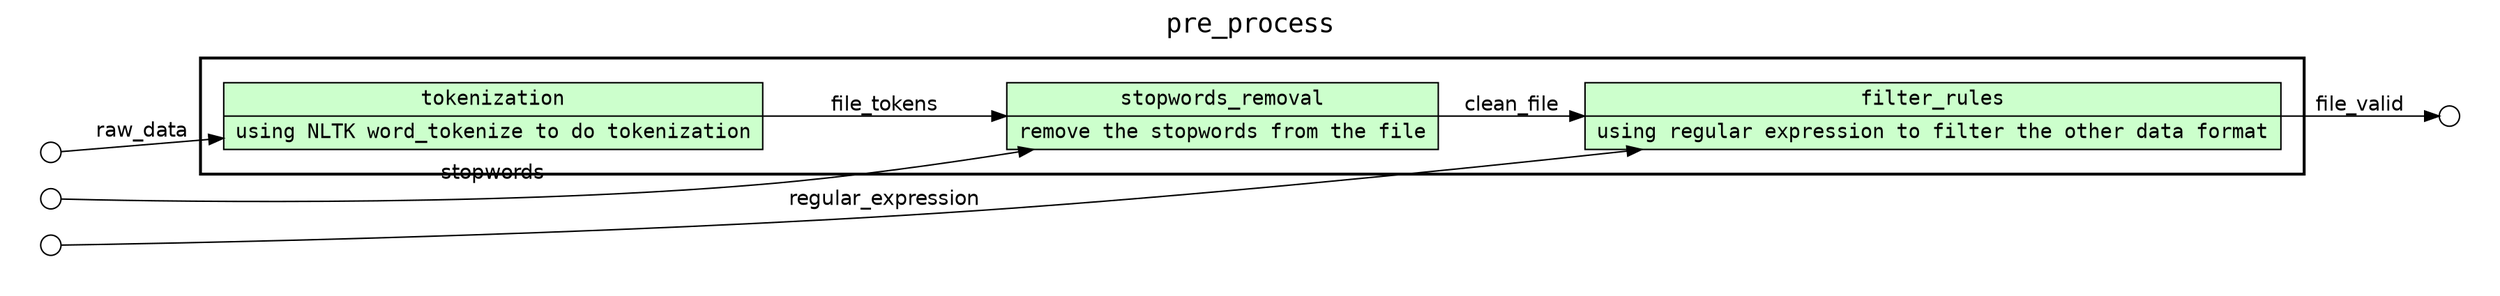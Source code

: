 digraph Workflow {
rankdir=LR
fontname=Courier; fontsize=18; labelloc=t
label=pre_process
subgraph cluster_workflow_box_outer { label=""; color=black; penwidth=2
subgraph cluster_workflow_box_inner { label=""; color=white
node[shape=box style=filled fillcolor="#CCFFCC" peripheries=1 fontname=Courier]
tokenization [shape=record rankdir=LR label="{{<f0> tokenization |<f1> using NLTK word_tokenize to do tokenization}}"];
stopwords_removal [shape=record rankdir=LR label="{{<f0> stopwords_removal |<f1> remove the stopwords from the file}}"];
filter_rules [shape=record rankdir=LR label="{{<f0> filter_rules |<f1> using regular expression to filter the other data format}}"];
edge[fontname=Helvetica]
tokenization -> stopwords_removal [label=file_tokens]
stopwords_removal -> filter_rules [label=clean_file]
}}
subgraph cluster_input_ports_group_outer { label=""; color=white
subgraph cluster_input_ports_group_inner { label=""; color=white
node[shape=circle style=filled fillcolor="#FFFFFF" peripheries=1 fontname=Courier width=0.2]
raw_data_input_port [label=""]
stopwords_input_port [label=""]
regular_expression_input_port [label=""]
}}
subgraph cluster_output_ports_group_outer { label=""; color=white
subgraph cluster_output_ports_group_inner { label=""; color=white
node[shape=circle style=filled fillcolor="#FFFFFF" peripheries=1 fontname=Courier width=0.2]
file_valid_output_port [label=""]
}}
edge[fontname=Helvetica]
raw_data_input_port -> tokenization [label=raw_data]
stopwords_input_port -> stopwords_removal [label=stopwords]
regular_expression_input_port -> filter_rules [label=regular_expression]
edge[fontname=Helvetica]
filter_rules -> file_valid_output_port [label=file_valid]
}
